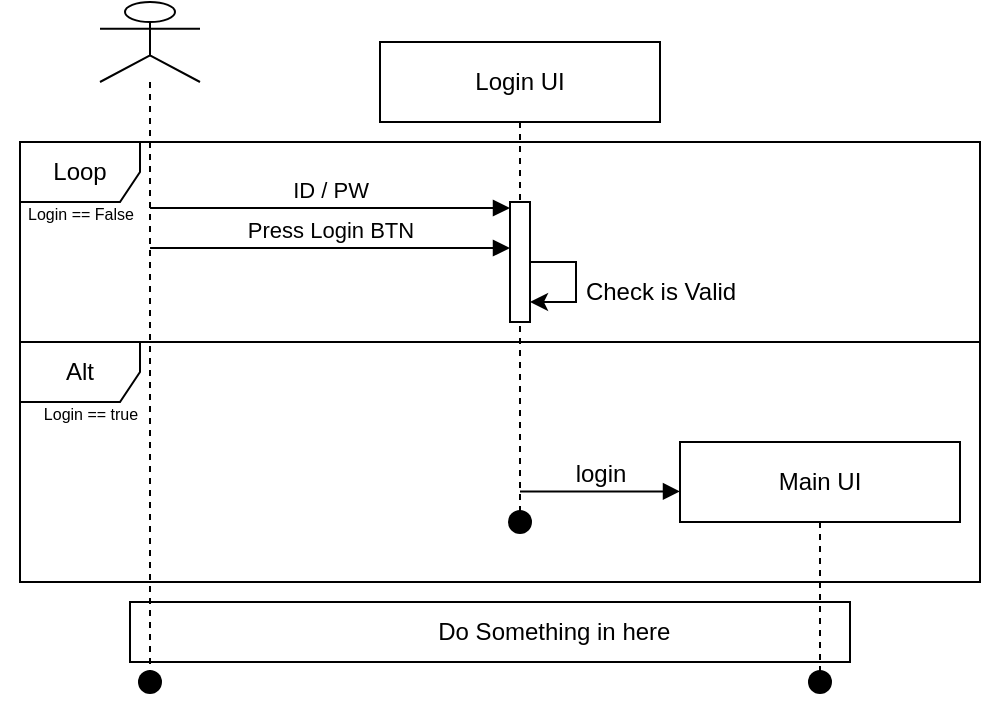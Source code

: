 <mxfile version="24.4.13" type="device">
  <diagram name="Page-1" id="2YBvvXClWsGukQMizWep">
    <mxGraphModel dx="819" dy="478" grid="1" gridSize="10" guides="1" tooltips="1" connect="1" arrows="1" fold="1" page="1" pageScale="1" pageWidth="850" pageHeight="1100" math="0" shadow="0">
      <root>
        <mxCell id="0" />
        <mxCell id="1" parent="0" />
        <mxCell id="8eVpOs63ojvwICp54DAG-4" value="Login UI" style="shape=umlLifeline;perimeter=lifelinePerimeter;whiteSpace=wrap;html=1;container=1;dropTarget=0;collapsible=0;recursiveResize=0;outlineConnect=0;portConstraint=eastwest;newEdgeStyle={&quot;curved&quot;:0,&quot;rounded&quot;:0};" vertex="1" parent="1">
          <mxGeometry x="240" y="80" width="140" height="240" as="geometry" />
        </mxCell>
        <mxCell id="8eVpOs63ojvwICp54DAG-7" value="" style="html=1;points=[[0,0,0,0,5],[0,1,0,0,-5],[1,0,0,0,5],[1,1,0,0,-5]];perimeter=orthogonalPerimeter;outlineConnect=0;targetShapes=umlLifeline;portConstraint=eastwest;newEdgeStyle={&quot;curved&quot;:0,&quot;rounded&quot;:0};" vertex="1" parent="8eVpOs63ojvwICp54DAG-4">
          <mxGeometry x="65" y="80" width="10" height="60" as="geometry" />
        </mxCell>
        <mxCell id="8eVpOs63ojvwICp54DAG-5" value="" style="shape=umlLifeline;perimeter=lifelinePerimeter;whiteSpace=wrap;html=1;container=1;dropTarget=0;collapsible=0;recursiveResize=0;outlineConnect=0;portConstraint=eastwest;newEdgeStyle={&quot;curved&quot;:0,&quot;rounded&quot;:0};participant=umlActor;" vertex="1" parent="1">
          <mxGeometry x="100" y="60" width="50" height="340" as="geometry" />
        </mxCell>
        <mxCell id="8eVpOs63ojvwICp54DAG-6" value="ID / PW" style="html=1;verticalAlign=bottom;endArrow=block;curved=0;rounded=0;" edge="1" parent="1">
          <mxGeometry width="80" relative="1" as="geometry">
            <mxPoint x="125.024" y="163" as="sourcePoint" />
            <mxPoint x="305" y="163" as="targetPoint" />
          </mxGeometry>
        </mxCell>
        <mxCell id="8eVpOs63ojvwICp54DAG-9" value="Press Login BTN" style="html=1;verticalAlign=bottom;endArrow=block;curved=0;rounded=0;" edge="1" parent="1">
          <mxGeometry width="80" relative="1" as="geometry">
            <mxPoint x="125.024" y="183" as="sourcePoint" />
            <mxPoint x="305" y="183" as="targetPoint" />
          </mxGeometry>
        </mxCell>
        <mxCell id="8eVpOs63ojvwICp54DAG-10" value="Alt" style="shape=umlFrame;whiteSpace=wrap;html=1;pointerEvents=0;" vertex="1" parent="1">
          <mxGeometry x="60" y="230" width="480" height="120" as="geometry" />
        </mxCell>
        <mxCell id="8eVpOs63ojvwICp54DAG-11" value="" style="edgeStyle=orthogonalEdgeStyle;rounded=0;orthogonalLoop=1;jettySize=auto;html=1;curved=0;fontFamily=Helvetica;fontSize=12;fontColor=default;" edge="1" parent="1">
          <mxGeometry relative="1" as="geometry">
            <mxPoint x="315" y="190" as="sourcePoint" />
            <mxPoint x="315" y="210" as="targetPoint" />
            <Array as="points">
              <mxPoint x="338" y="190" />
              <mxPoint x="338" y="210" />
            </Array>
          </mxGeometry>
        </mxCell>
        <mxCell id="8eVpOs63ojvwICp54DAG-12" value="Check is Valid" style="text;html=1;align=center;verticalAlign=middle;resizable=0;points=[];autosize=1;strokeColor=none;fillColor=none;fontFamily=Helvetica;fontSize=12;fontColor=default;" vertex="1" parent="1">
          <mxGeometry x="330" y="190" width="100" height="30" as="geometry" />
        </mxCell>
        <mxCell id="8eVpOs63ojvwICp54DAG-13" value="&lt;font style=&quot;font-size: 8px;&quot;&gt;Login == true&lt;/font&gt;" style="text;html=1;align=center;verticalAlign=middle;resizable=0;points=[];autosize=1;strokeColor=none;fillColor=none;fontFamily=Helvetica;fontSize=12;fontColor=default;" vertex="1" parent="1">
          <mxGeometry x="60" y="250" width="70" height="30" as="geometry" />
        </mxCell>
        <mxCell id="8eVpOs63ojvwICp54DAG-14" value="Main UI" style="shape=umlLifeline;perimeter=lifelinePerimeter;whiteSpace=wrap;html=1;container=1;dropTarget=0;collapsible=0;recursiveResize=0;outlineConnect=0;portConstraint=eastwest;newEdgeStyle={&quot;curved&quot;:0,&quot;rounded&quot;:0};" vertex="1" parent="1">
          <mxGeometry x="390" y="280" width="140" height="120" as="geometry" />
        </mxCell>
        <mxCell id="8eVpOs63ojvwICp54DAG-16" value="login" style="html=1;verticalAlign=bottom;endArrow=block;curved=0;rounded=0;fontFamily=Helvetica;fontSize=12;fontColor=default;" edge="1" parent="1">
          <mxGeometry width="80" relative="1" as="geometry">
            <mxPoint x="310" y="304.71" as="sourcePoint" />
            <mxPoint x="390" y="304.71" as="targetPoint" />
          </mxGeometry>
        </mxCell>
        <mxCell id="8eVpOs63ojvwICp54DAG-18" value="" style="ellipse;html=1;shape=endState;fillColor=#000000;strokeColor=none;pointerEvents=0;align=center;verticalAlign=middle;fontFamily=Helvetica;fontSize=12;fontColor=default;" vertex="1" parent="1">
          <mxGeometry x="300" y="310" width="20" height="20" as="geometry" />
        </mxCell>
        <mxCell id="8eVpOs63ojvwICp54DAG-20" value="Loop" style="shape=umlFrame;whiteSpace=wrap;html=1;pointerEvents=0;strokeColor=default;align=center;verticalAlign=middle;fontFamily=Helvetica;fontSize=12;fontColor=default;fillColor=default;" vertex="1" parent="1">
          <mxGeometry x="60" y="130" width="480" height="220" as="geometry" />
        </mxCell>
        <mxCell id="8eVpOs63ojvwICp54DAG-21" value="" style="ellipse;html=1;shape=endState;fillColor=#000000;strokeColor=none;pointerEvents=0;align=center;verticalAlign=middle;fontFamily=Helvetica;fontSize=12;fontColor=default;" vertex="1" parent="1">
          <mxGeometry x="115" y="390" width="20" height="20" as="geometry" />
        </mxCell>
        <mxCell id="8eVpOs63ojvwICp54DAG-22" value="" style="ellipse;html=1;shape=endState;fillColor=#000000;strokeColor=none;pointerEvents=0;align=center;verticalAlign=middle;fontFamily=Helvetica;fontSize=12;fontColor=default;" vertex="1" parent="1">
          <mxGeometry x="450" y="390" width="20" height="20" as="geometry" />
        </mxCell>
        <mxCell id="8eVpOs63ojvwICp54DAG-23" value="&amp;nbsp; &amp;nbsp; &amp;nbsp; &amp;nbsp; &amp;nbsp; &amp;nbsp; &amp;nbsp; &amp;nbsp; &amp;nbsp; &amp;nbsp; &amp;nbsp; &amp;nbsp; &amp;nbsp; &amp;nbsp; &amp;nbsp; &amp;nbsp; &amp;nbsp; &amp;nbsp; &amp;nbsp; &amp;nbsp; &amp;nbsp; Do Something in here&amp;nbsp; &amp;nbsp; &amp;nbsp; &amp;nbsp; &amp;nbsp; &amp;nbsp; &amp;nbsp; &amp;nbsp; &amp;nbsp; &amp;nbsp; &amp;nbsp; &amp;nbsp;" style="text;html=1;align=center;verticalAlign=middle;resizable=0;points=[];autosize=1;strokeColor=default;fillColor=none;fontFamily=Helvetica;fontSize=12;fontColor=default;" vertex="1" parent="1">
          <mxGeometry x="115" y="360" width="360" height="30" as="geometry" />
        </mxCell>
        <mxCell id="8eVpOs63ojvwICp54DAG-25" value="&lt;font style=&quot;font-size: 8px;&quot;&gt;Login == False&lt;/font&gt;" style="text;html=1;align=center;verticalAlign=middle;resizable=0;points=[];autosize=1;strokeColor=none;fillColor=none;fontFamily=Helvetica;fontSize=12;fontColor=default;" vertex="1" parent="1">
          <mxGeometry x="50" y="150" width="80" height="30" as="geometry" />
        </mxCell>
      </root>
    </mxGraphModel>
  </diagram>
</mxfile>
